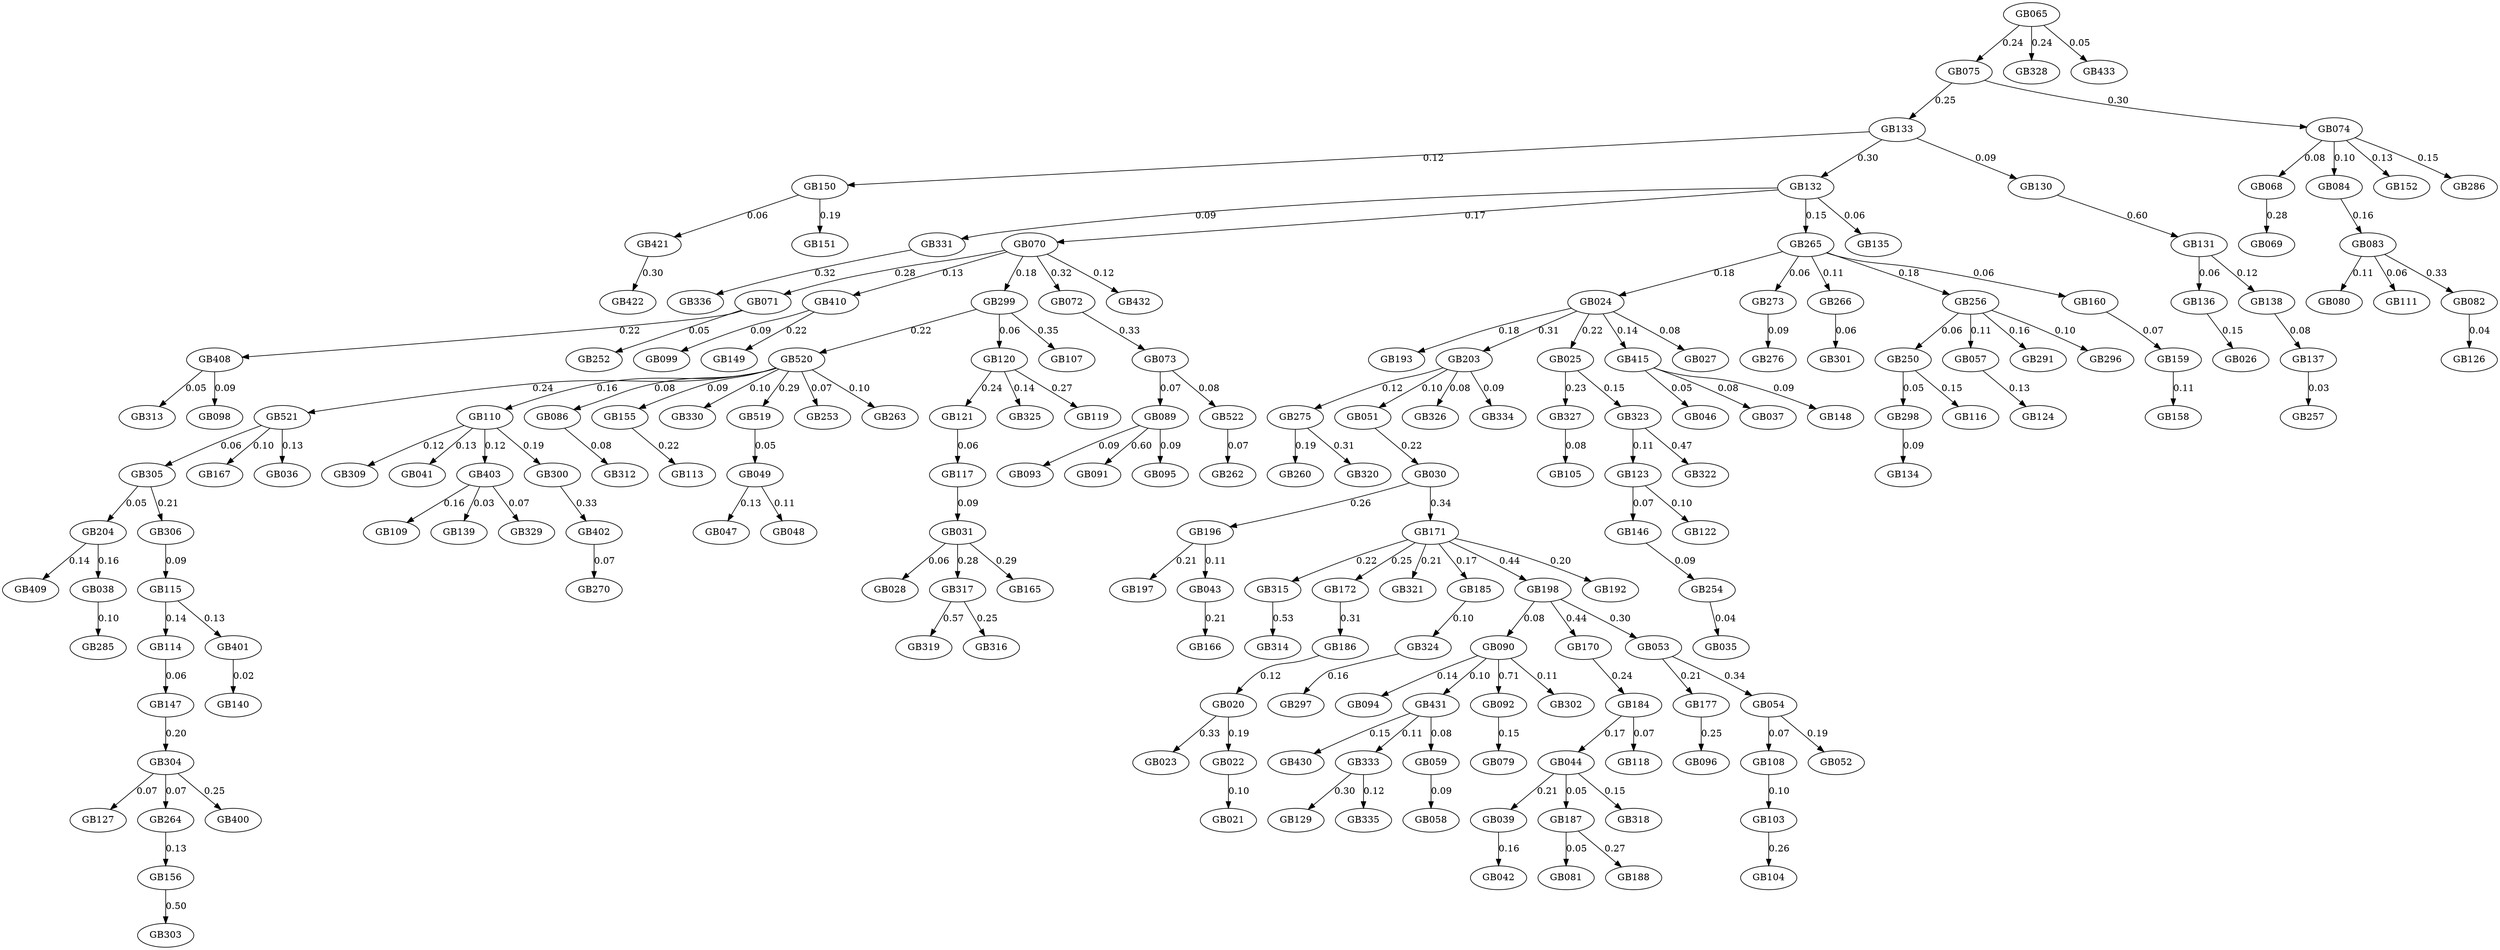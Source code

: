 digraph G {
   GB090 -> GB094 [label="0.14"];
   GB024 -> GB193 [label="0.18"];
   GB133 -> GB150 [label="0.12"];
   GB108 -> GB103 [label="0.10"];
   GB115 -> GB114 [label="0.14"];
   GB156 -> GB303 [label="0.50"];
   GB304 -> GB127 [label="0.07"];
   GB196 -> GB197 [label="0.21"];
   GB075 -> GB074 [label="0.30"];
   GB132 -> GB331 [label="0.09"];
   GB521 -> GB305 [label="0.06"];
   GB039 -> GB042 [label="0.16"];
   GB075 -> GB133 [label="0.25"];
   GB250 -> GB298 [label="0.05"];
   GB070 -> GB071 [label="0.28"];
   GB177 -> GB096 [label="0.25"];
   GB068 -> GB069 [label="0.28"];
   GB521 -> GB167 [label="0.10"];
   GB057 -> GB124 [label="0.13"];
   GB431 -> GB430 [label="0.15"];
   GB044 -> GB187 [label="0.05"];
   GB159 -> GB158 [label="0.11"];
   GB327 -> GB105 [label="0.08"];
   GB410 -> GB099 [label="0.09"];
   GB030 -> GB171 [label="0.34"];
   GB024 -> GB203 [label="0.31"];
   GB204 -> GB409 [label="0.14"];
   GB315 -> GB314 [label="0.53"];
   GB110 -> GB309 [label="0.12"];
   GB092 -> GB079 [label="0.15"];
   GB070 -> GB299 [label="0.18"];
   GB520 -> GB086 [label="0.08"];
   GB070 -> GB072 [label="0.32"];
   GB265 -> GB273 [label="0.06"];
   GB025 -> GB327 [label="0.23"];
   GB421 -> GB422 [label="0.30"];
   GB090 -> GB092 [label="0.71"];
   GB031 -> GB028 [label="0.06"];
   GB089 -> GB093 [label="0.09"];
   GB070 -> GB410 [label="0.13"];
   GB110 -> GB041 [label="0.13"];
   GB114 -> GB147 [label="0.06"];
   GB031 -> GB317 [label="0.28"];
   GB070 -> GB432 [label="0.12"];
   GB131 -> GB136 [label="0.06"];
   GB121 -> GB117 [label="0.06"];
   GB147 -> GB304 [label="0.20"];
   GB323 -> GB123 [label="0.11"];
   GB132 -> GB135 [label="0.06"];
   GB520 -> GB110 [label="0.16"];
   GB171 -> GB172 [label="0.25"];
   GB415 -> GB046 [label="0.05"];
   GB408 -> GB313 [label="0.05"];
   GB150 -> GB421 [label="0.06"];
   GB184 -> GB044 [label="0.17"];
   GB266 -> GB301 [label="0.06"];
   GB299 -> GB520 [label="0.22"];
   GB024 -> GB415 [label="0.14"];
   GB133 -> GB130 [label="0.09"];
   GB172 -> GB186 [label="0.31"];
   GB401 -> GB140 [label="0.02"];
   GB089 -> GB091 [label="0.60"];
   GB275 -> GB260 [label="0.19"];
   GB103 -> GB104 [label="0.26"];
   GB520 -> GB521 [label="0.24"];
   GB323 -> GB322 [label="0.47"];
   GB123 -> GB146 [label="0.07"];
   GB138 -> GB137 [label="0.08"];
   GB044 -> GB318 [label="0.15"];
   GB089 -> GB095 [label="0.09"];
   GB203 -> GB275 [label="0.12"];
   GB049 -> GB047 [label="0.13"];
   GB265 -> GB024 [label="0.18"];
   GB170 -> GB184 [label="0.24"];
   GB171 -> GB321 [label="0.21"];
   GB146 -> GB254 [label="0.09"];
   GB031 -> GB165 [label="0.29"];
   GB024 -> GB027 [label="0.08"];
   GB186 -> GB020 [label="0.12"];
   GB415 -> GB037 [label="0.08"];
   GB265 -> GB266 [label="0.11"];
   GB250 -> GB116 [label="0.15"];
   GB185 -> GB324 [label="0.10"];
   GB074 -> GB084 [label="0.10"];
   GB110 -> GB403 [label="0.12"];
   GB120 -> GB121 [label="0.24"];
   GB520 -> GB155 [label="0.09"];
   GB305 -> GB306 [label="0.21"];
   GB203 -> GB051 [label="0.10"];
   GB304 -> GB264 [label="0.07"];
   GB054 -> GB108 [label="0.07"];
   GB065 -> GB075 [label="0.24"];
   GB053 -> GB177 [label="0.21"];
   GB403 -> GB109 [label="0.16"];
   GB054 -> GB052 [label="0.19"];
   GB150 -> GB151 [label="0.19"];
   GB171 -> GB185 [label="0.17"];
   GB074 -> GB152 [label="0.13"];
   GB083 -> GB080 [label="0.11"];
   GB196 -> GB043 [label="0.11"];
   GB265 -> GB256 [label="0.18"];
   GB300 -> GB402 [label="0.33"];
   GB431 -> GB333 [label="0.11"];
   GB187 -> GB081 [label="0.05"];
   GB044 -> GB039 [label="0.21"];
   GB074 -> GB068 [label="0.08"];
   GB086 -> GB312 [label="0.08"];
   GB317 -> GB319 [label="0.57"];
   GB073 -> GB089 [label="0.07"];
   GB415 -> GB148 [label="0.09"];
   GB198 -> GB170 [label="0.44"];
   GB171 -> GB315 [label="0.22"];
   GB083 -> GB111 [label="0.06"];
   GB408 -> GB098 [label="0.09"];
   GB204 -> GB038 [label="0.16"];
   GB049 -> GB048 [label="0.11"];
   GB155 -> GB113 [label="0.22"];
   GB131 -> GB138 [label="0.12"];
   GB520 -> GB330 [label="0.10"];
   GB090 -> GB302 [label="0.11"];
   GB123 -> GB122 [label="0.10"];
   GB136 -> GB026 [label="0.15"];
   GB203 -> GB326 [label="0.08"];
   GB410 -> GB149 [label="0.22"];
   GB333 -> GB129 [label="0.30"];
   GB072 -> GB073 [label="0.33"];
   GB132 -> GB070 [label="0.17"];
   GB333 -> GB335 [label="0.12"];
   GB071 -> GB408 [label="0.22"];
   GB331 -> GB336 [label="0.32"];
   GB298 -> GB134 [label="0.09"];
   GB198 -> GB090 [label="0.08"];
   GB265 -> GB160 [label="0.06"];
   GB324 -> GB297 [label="0.16"];
   GB074 -> GB286 [label="0.15"];
   GB299 -> GB107 [label="0.35"];
   GB304 -> GB400 [label="0.25"];
   GB522 -> GB262 [label="0.07"];
   GB254 -> GB035 [label="0.04"];
   GB065 -> GB328 [label="0.24"];
   GB521 -> GB036 [label="0.13"];
   GB024 -> GB025 [label="0.22"];
   GB137 -> GB257 [label="0.03"];
   GB030 -> GB196 [label="0.26"];
   GB402 -> GB270 [label="0.07"];
   GB071 -> GB252 [label="0.05"];
   GB256 -> GB291 [label="0.16"];
   GB073 -> GB522 [label="0.08"];
   GB083 -> GB082 [label="0.33"];
   GB020 -> GB023 [label="0.33"];
   GB038 -> GB285 [label="0.10"];
   GB299 -> GB120 [label="0.06"];
   GB082 -> GB126 [label="0.04"];
   GB198 -> GB053 [label="0.30"];
   GB022 -> GB021 [label="0.10"];
   GB184 -> GB118 [label="0.07"];
   GB275 -> GB320 [label="0.31"];
   GB305 -> GB204 [label="0.05"];
   GB090 -> GB431 [label="0.10"];
   GB317 -> GB316 [label="0.25"];
   GB519 -> GB049 [label="0.05"];
   GB256 -> GB057 [label="0.11"];
   GB020 -> GB022 [label="0.19"];
   GB203 -> GB334 [label="0.09"];
   GB187 -> GB188 [label="0.27"];
   GB132 -> GB265 [label="0.15"];
   GB403 -> GB139 [label="0.03"];
   GB130 -> GB131 [label="0.60"];
   GB117 -> GB031 [label="0.09"];
   GB256 -> GB296 [label="0.10"];
   GB306 -> GB115 [label="0.09"];
   GB171 -> GB198 [label="0.44"];
   GB053 -> GB054 [label="0.34"];
   GB133 -> GB132 [label="0.30"];
   GB110 -> GB300 [label="0.19"];
   GB520 -> GB253 [label="0.07"];
   GB520 -> GB263 [label="0.10"];
   GB059 -> GB058 [label="0.09"];
   GB025 -> GB323 [label="0.15"];
   GB120 -> GB325 [label="0.14"];
   GB171 -> GB192 [label="0.20"];
   GB256 -> GB250 [label="0.06"];
   GB160 -> GB159 [label="0.07"];
   GB051 -> GB030 [label="0.22"];
   GB431 -> GB059 [label="0.08"];
   GB115 -> GB401 [label="0.13"];
   GB065 -> GB433 [label="0.05"];
   GB403 -> GB329 [label="0.07"];
   GB120 -> GB119 [label="0.27"];
   GB043 -> GB166 [label="0.21"];
   GB264 -> GB156 [label="0.13"];
   GB520 -> GB519 [label="0.29"];
   GB084 -> GB083 [label="0.16"];
   GB273 -> GB276 [label="0.09"];
   GB080;
   GB081;
   GB082;
   GB270;
   GB084;
   GB276;
   GB086;
   GB089;
   GB160;
   GB167;
   GB166;
   GB165;
   GB083;
   GB408;
   GB409;
   GB320;
   GB400;
   GB401;
   GB402;
   GB403;
   GB138;
   GB275;
   GB139;
   GB250;
   GB079;
   GB264;
   GB265;
   GB266;
   GB071;
   GB070;
   GB073;
   GB263;
   GB130;
   GB131;
   GB273;
   GB068;
   GB069;
   GB065;
   GB327;
   GB188;
   GB058;
   GB185;
   GB184;
   GB187;
   GB186;
   GB091;
   GB090;
   GB177;
   GB170;
   GB171;
   GB172;
   GB052;
   GB325;
   GB324;
   GB059;
   GB326;
   GB321;
   GB042;
   GB323;
   GB322;
   GB053;
   GB203;
   GB051;
   GB298;
   GB057;
   GB328;
   GB204;
   GB054;
   GB198;
   GB099;
   GB192;
   GB193;
   GB098;
   GB196;
   GB197;
   GB519;
   GB291;
   GB297;
   GB296;
   GB299;
   GB123;
   GB049;
   GB103;
   GB105;
   GB104;
   GB107;
   GB109;
   GB108;
   GB336;
   GB334;
   GB335;
   GB333;
   GB330;
   GB331;
   GB522;
   GB521;
   GB520;
   GB318;
   GB148;
   GB286;
   GB285;
   GB113;
   GB110;
   GB111;
   GB116;
   GB117;
   GB114;
   GB115;
   GB118;
   GB119;
   GB147;
   GB303;
   GB302;
   GB301;
   GB317;
   GB306;
   GB305;
   GB304;
   GB309;
   GB431;
   GB430;
   GB433;
   GB432;
   GB075;
   GB044;
   GB046;
   GB047;
   GB041;
   GB129;
   GB043;
   GB127;
   GB126;
   GB124;
   GB048;
   GB122;
   GB121;
   GB120;
   GB254;
   GB257;
   GB256;
   GB149;
   GB319;
   GB253;
   GB252;
   GB314;
   GB315;
   GB316;
   GB146;
   GB140;
   GB312;
   GB313;
   GB300;
   GB422;
   GB421;
   GB031;
   GB030;
   GB035;
   GB037;
   GB036;
   GB039;
   GB038;
   GB132;
   GB133;
   GB134;
   GB135;
   GB136;
   GB137;
   GB096;
   GB095;
   GB094;
   GB093;
   GB092;
   GB158;
   GB159;
   GB156;
   GB260;
   GB155;
   GB152;
   GB150;
   GB151;
   GB410;
   GB329;
   GB262;
   GB415;
   GB072;
   GB074;
   GB022;
   GB023;
   GB020;
   GB021;
   GB026;
   GB027;
   GB024;
   GB025;
   GB028;

}
